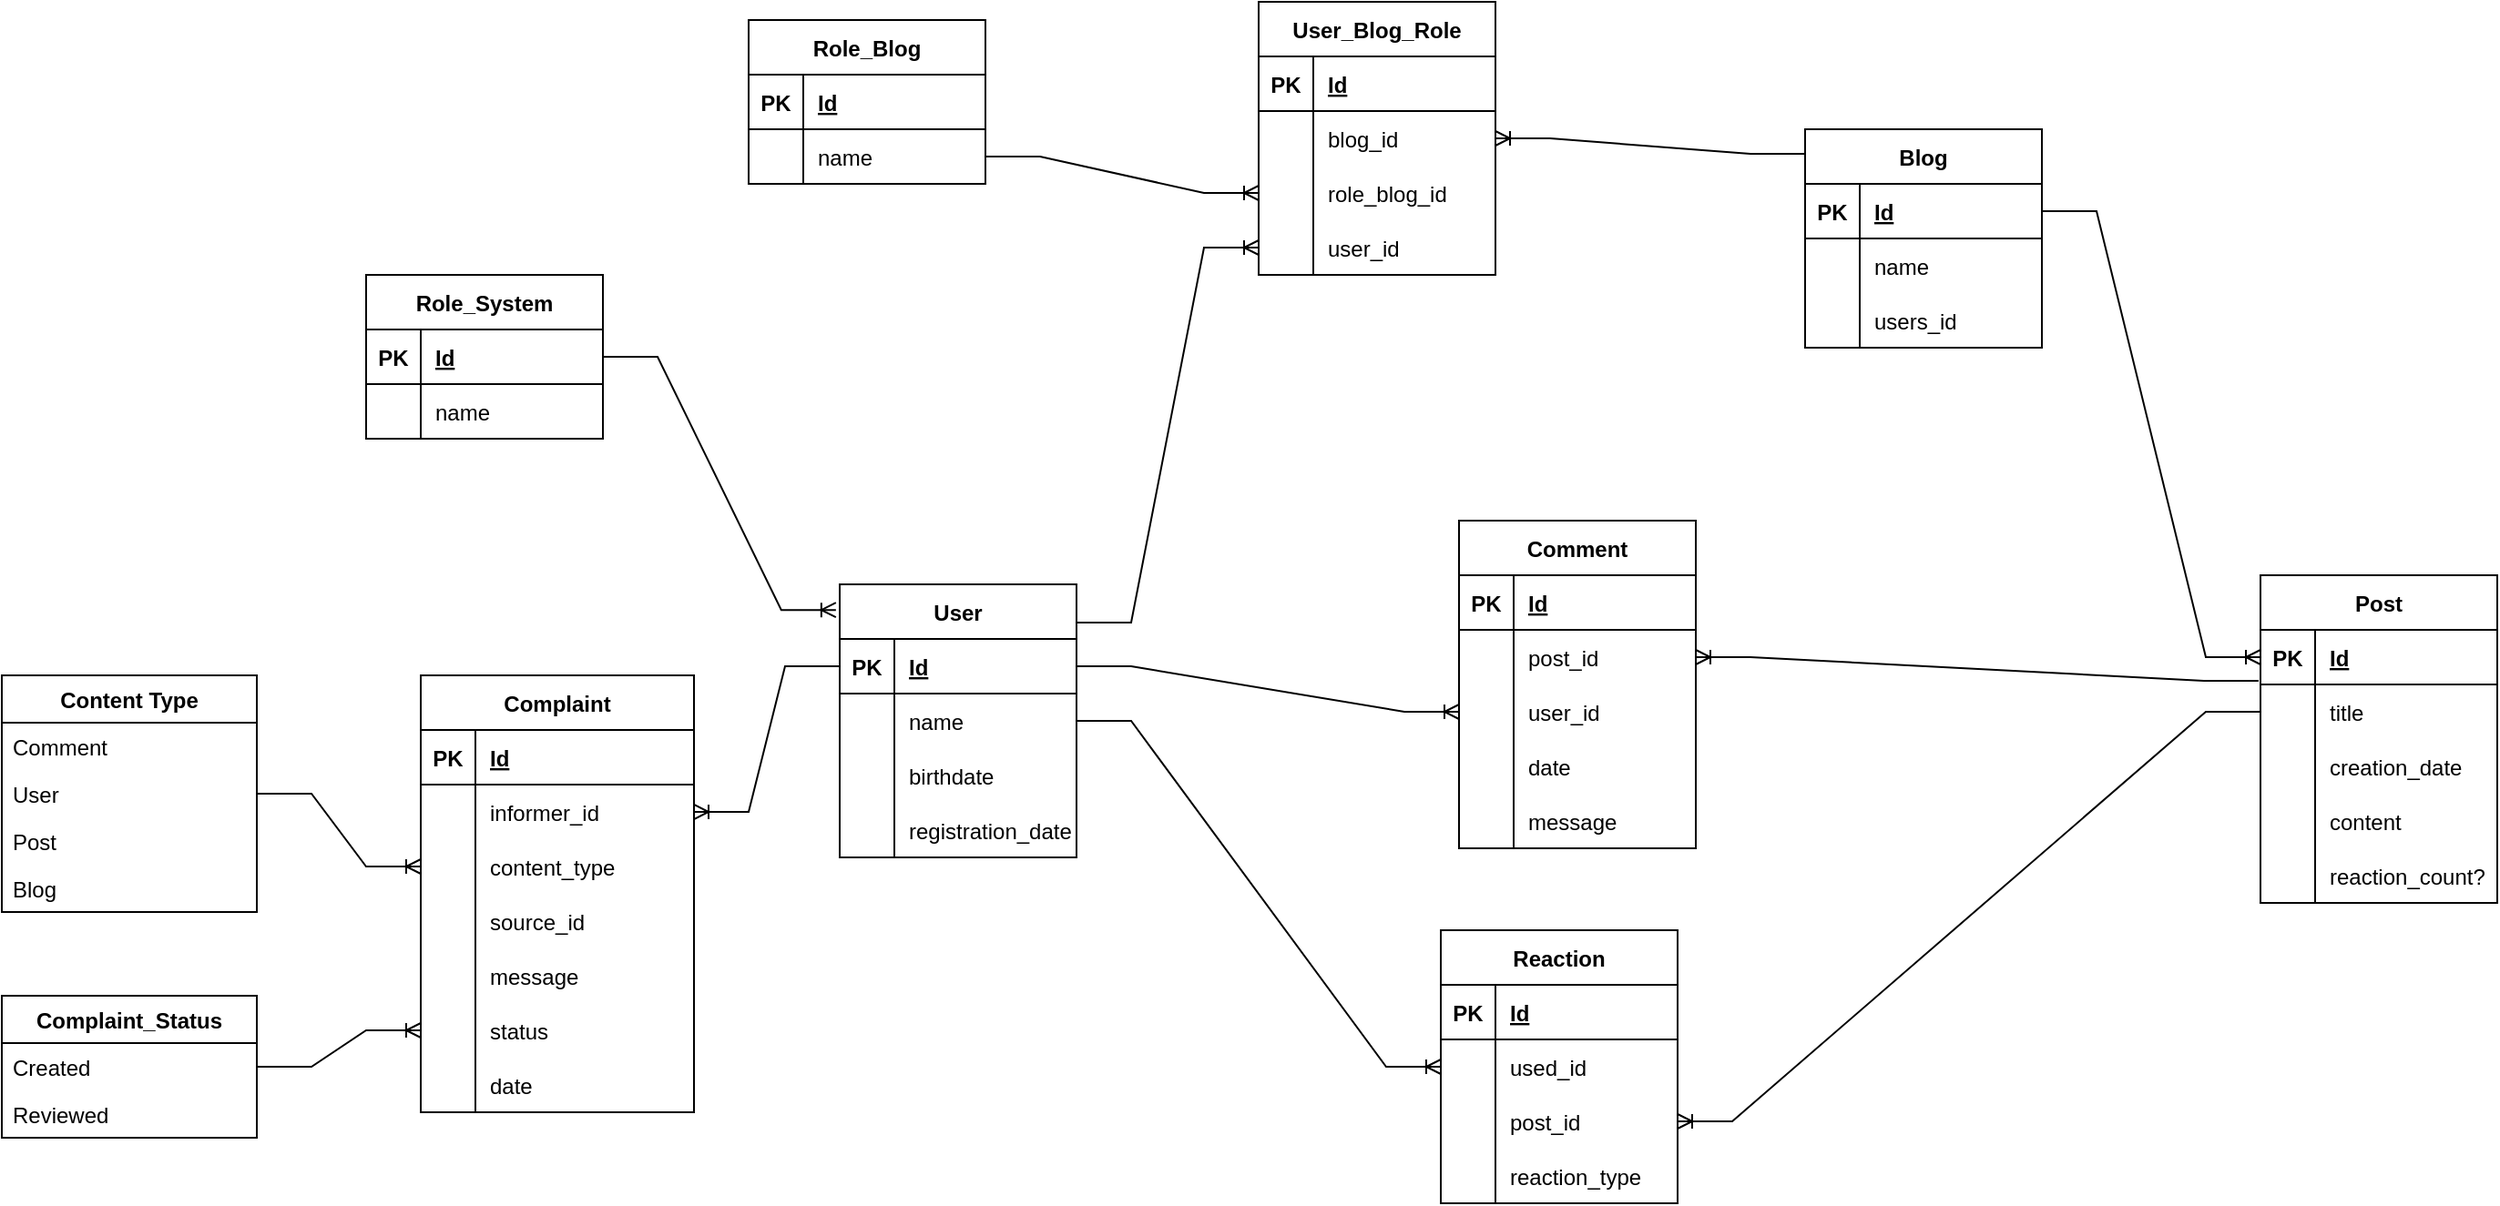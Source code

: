 <mxfile version="20.2.3" type="device"><diagram id="PBSx3bcxq0DeOiHldtA-" name="Страница 1"><mxGraphModel dx="3560" dy="764" grid="1" gridSize="10" guides="1" tooltips="1" connect="1" arrows="1" fold="1" page="1" pageScale="1" pageWidth="2339" pageHeight="3300" math="0" shadow="0"><root><mxCell id="0"/><mxCell id="1" parent="0"/><mxCell id="nn2U3XurJmsr7Hf-Hc3l-1" value="User" style="shape=table;startSize=30;container=1;collapsible=1;childLayout=tableLayout;fixedRows=1;rowLines=0;fontStyle=1;align=center;resizeLast=1;" parent="1" vertex="1"><mxGeometry x="-1800" y="1090" width="130" height="150" as="geometry"/></mxCell><mxCell id="nn2U3XurJmsr7Hf-Hc3l-2" value="" style="shape=tableRow;horizontal=0;startSize=0;swimlaneHead=0;swimlaneBody=0;fillColor=none;collapsible=0;dropTarget=0;points=[[0,0.5],[1,0.5]];portConstraint=eastwest;top=0;left=0;right=0;bottom=1;" parent="nn2U3XurJmsr7Hf-Hc3l-1" vertex="1"><mxGeometry y="30" width="130" height="30" as="geometry"/></mxCell><mxCell id="nn2U3XurJmsr7Hf-Hc3l-3" value="PK" style="shape=partialRectangle;connectable=0;fillColor=none;top=0;left=0;bottom=0;right=0;fontStyle=1;overflow=hidden;" parent="nn2U3XurJmsr7Hf-Hc3l-2" vertex="1"><mxGeometry width="30" height="30" as="geometry"><mxRectangle width="30" height="30" as="alternateBounds"/></mxGeometry></mxCell><mxCell id="nn2U3XurJmsr7Hf-Hc3l-4" value="Id" style="shape=partialRectangle;connectable=0;fillColor=none;top=0;left=0;bottom=0;right=0;align=left;spacingLeft=6;fontStyle=5;overflow=hidden;" parent="nn2U3XurJmsr7Hf-Hc3l-2" vertex="1"><mxGeometry x="30" width="100" height="30" as="geometry"><mxRectangle width="100" height="30" as="alternateBounds"/></mxGeometry></mxCell><mxCell id="nn2U3XurJmsr7Hf-Hc3l-5" value="" style="shape=tableRow;horizontal=0;startSize=0;swimlaneHead=0;swimlaneBody=0;fillColor=none;collapsible=0;dropTarget=0;points=[[0,0.5],[1,0.5]];portConstraint=eastwest;top=0;left=0;right=0;bottom=0;" parent="nn2U3XurJmsr7Hf-Hc3l-1" vertex="1"><mxGeometry y="60" width="130" height="30" as="geometry"/></mxCell><mxCell id="nn2U3XurJmsr7Hf-Hc3l-6" value="" style="shape=partialRectangle;connectable=0;fillColor=none;top=0;left=0;bottom=0;right=0;editable=1;overflow=hidden;" parent="nn2U3XurJmsr7Hf-Hc3l-5" vertex="1"><mxGeometry width="30" height="30" as="geometry"><mxRectangle width="30" height="30" as="alternateBounds"/></mxGeometry></mxCell><mxCell id="nn2U3XurJmsr7Hf-Hc3l-7" value="name" style="shape=partialRectangle;connectable=0;fillColor=none;top=0;left=0;bottom=0;right=0;align=left;spacingLeft=6;overflow=hidden;" parent="nn2U3XurJmsr7Hf-Hc3l-5" vertex="1"><mxGeometry x="30" width="100" height="30" as="geometry"><mxRectangle width="100" height="30" as="alternateBounds"/></mxGeometry></mxCell><mxCell id="nn2U3XurJmsr7Hf-Hc3l-8" value="" style="shape=tableRow;horizontal=0;startSize=0;swimlaneHead=0;swimlaneBody=0;fillColor=none;collapsible=0;dropTarget=0;points=[[0,0.5],[1,0.5]];portConstraint=eastwest;top=0;left=0;right=0;bottom=0;" parent="nn2U3XurJmsr7Hf-Hc3l-1" vertex="1"><mxGeometry y="90" width="130" height="30" as="geometry"/></mxCell><mxCell id="nn2U3XurJmsr7Hf-Hc3l-9" value="" style="shape=partialRectangle;connectable=0;fillColor=none;top=0;left=0;bottom=0;right=0;editable=1;overflow=hidden;" parent="nn2U3XurJmsr7Hf-Hc3l-8" vertex="1"><mxGeometry width="30" height="30" as="geometry"><mxRectangle width="30" height="30" as="alternateBounds"/></mxGeometry></mxCell><mxCell id="nn2U3XurJmsr7Hf-Hc3l-10" value="birthdate" style="shape=partialRectangle;connectable=0;fillColor=none;top=0;left=0;bottom=0;right=0;align=left;spacingLeft=6;overflow=hidden;" parent="nn2U3XurJmsr7Hf-Hc3l-8" vertex="1"><mxGeometry x="30" width="100" height="30" as="geometry"><mxRectangle width="100" height="30" as="alternateBounds"/></mxGeometry></mxCell><mxCell id="nn2U3XurJmsr7Hf-Hc3l-11" value="" style="shape=tableRow;horizontal=0;startSize=0;swimlaneHead=0;swimlaneBody=0;fillColor=none;collapsible=0;dropTarget=0;points=[[0,0.5],[1,0.5]];portConstraint=eastwest;top=0;left=0;right=0;bottom=0;" parent="nn2U3XurJmsr7Hf-Hc3l-1" vertex="1"><mxGeometry y="120" width="130" height="30" as="geometry"/></mxCell><mxCell id="nn2U3XurJmsr7Hf-Hc3l-12" value="" style="shape=partialRectangle;connectable=0;fillColor=none;top=0;left=0;bottom=0;right=0;editable=1;overflow=hidden;" parent="nn2U3XurJmsr7Hf-Hc3l-11" vertex="1"><mxGeometry width="30" height="30" as="geometry"><mxRectangle width="30" height="30" as="alternateBounds"/></mxGeometry></mxCell><mxCell id="nn2U3XurJmsr7Hf-Hc3l-13" value="registration_date" style="shape=partialRectangle;connectable=0;fillColor=none;top=0;left=0;bottom=0;right=0;align=left;spacingLeft=6;overflow=hidden;" parent="nn2U3XurJmsr7Hf-Hc3l-11" vertex="1"><mxGeometry x="30" width="100" height="30" as="geometry"><mxRectangle width="100" height="30" as="alternateBounds"/></mxGeometry></mxCell><mxCell id="nn2U3XurJmsr7Hf-Hc3l-14" value="Blog" style="shape=table;startSize=30;container=1;collapsible=1;childLayout=tableLayout;fixedRows=1;rowLines=0;fontStyle=1;align=center;resizeLast=1;" parent="1" vertex="1"><mxGeometry x="-1270" y="840" width="130" height="120" as="geometry"/></mxCell><mxCell id="nn2U3XurJmsr7Hf-Hc3l-15" value="" style="shape=tableRow;horizontal=0;startSize=0;swimlaneHead=0;swimlaneBody=0;fillColor=none;collapsible=0;dropTarget=0;points=[[0,0.5],[1,0.5]];portConstraint=eastwest;top=0;left=0;right=0;bottom=1;" parent="nn2U3XurJmsr7Hf-Hc3l-14" vertex="1"><mxGeometry y="30" width="130" height="30" as="geometry"/></mxCell><mxCell id="nn2U3XurJmsr7Hf-Hc3l-16" value="PK" style="shape=partialRectangle;connectable=0;fillColor=none;top=0;left=0;bottom=0;right=0;fontStyle=1;overflow=hidden;" parent="nn2U3XurJmsr7Hf-Hc3l-15" vertex="1"><mxGeometry width="30" height="30" as="geometry"><mxRectangle width="30" height="30" as="alternateBounds"/></mxGeometry></mxCell><mxCell id="nn2U3XurJmsr7Hf-Hc3l-17" value="Id" style="shape=partialRectangle;connectable=0;fillColor=none;top=0;left=0;bottom=0;right=0;align=left;spacingLeft=6;fontStyle=5;overflow=hidden;" parent="nn2U3XurJmsr7Hf-Hc3l-15" vertex="1"><mxGeometry x="30" width="100" height="30" as="geometry"><mxRectangle width="100" height="30" as="alternateBounds"/></mxGeometry></mxCell><mxCell id="nn2U3XurJmsr7Hf-Hc3l-18" value="" style="shape=tableRow;horizontal=0;startSize=0;swimlaneHead=0;swimlaneBody=0;fillColor=none;collapsible=0;dropTarget=0;points=[[0,0.5],[1,0.5]];portConstraint=eastwest;top=0;left=0;right=0;bottom=0;" parent="nn2U3XurJmsr7Hf-Hc3l-14" vertex="1"><mxGeometry y="60" width="130" height="30" as="geometry"/></mxCell><mxCell id="nn2U3XurJmsr7Hf-Hc3l-19" value="" style="shape=partialRectangle;connectable=0;fillColor=none;top=0;left=0;bottom=0;right=0;editable=1;overflow=hidden;" parent="nn2U3XurJmsr7Hf-Hc3l-18" vertex="1"><mxGeometry width="30" height="30" as="geometry"><mxRectangle width="30" height="30" as="alternateBounds"/></mxGeometry></mxCell><mxCell id="nn2U3XurJmsr7Hf-Hc3l-20" value="name" style="shape=partialRectangle;connectable=0;fillColor=none;top=0;left=0;bottom=0;right=0;align=left;spacingLeft=6;overflow=hidden;" parent="nn2U3XurJmsr7Hf-Hc3l-18" vertex="1"><mxGeometry x="30" width="100" height="30" as="geometry"><mxRectangle width="100" height="30" as="alternateBounds"/></mxGeometry></mxCell><mxCell id="nn2U3XurJmsr7Hf-Hc3l-21" value="" style="shape=tableRow;horizontal=0;startSize=0;swimlaneHead=0;swimlaneBody=0;fillColor=none;collapsible=0;dropTarget=0;points=[[0,0.5],[1,0.5]];portConstraint=eastwest;top=0;left=0;right=0;bottom=0;" parent="nn2U3XurJmsr7Hf-Hc3l-14" vertex="1"><mxGeometry y="90" width="130" height="30" as="geometry"/></mxCell><mxCell id="nn2U3XurJmsr7Hf-Hc3l-22" value="" style="shape=partialRectangle;connectable=0;fillColor=none;top=0;left=0;bottom=0;right=0;editable=1;overflow=hidden;" parent="nn2U3XurJmsr7Hf-Hc3l-21" vertex="1"><mxGeometry width="30" height="30" as="geometry"><mxRectangle width="30" height="30" as="alternateBounds"/></mxGeometry></mxCell><mxCell id="nn2U3XurJmsr7Hf-Hc3l-23" value="users_id" style="shape=partialRectangle;connectable=0;fillColor=none;top=0;left=0;bottom=0;right=0;align=left;spacingLeft=6;overflow=hidden;" parent="nn2U3XurJmsr7Hf-Hc3l-21" vertex="1"><mxGeometry x="30" width="100" height="30" as="geometry"><mxRectangle width="100" height="30" as="alternateBounds"/></mxGeometry></mxCell><mxCell id="nn2U3XurJmsr7Hf-Hc3l-24" value="Post" style="shape=table;startSize=30;container=1;collapsible=1;childLayout=tableLayout;fixedRows=1;rowLines=0;fontStyle=1;align=center;resizeLast=1;" parent="1" vertex="1"><mxGeometry x="-1020" y="1085" width="130" height="180" as="geometry"/></mxCell><mxCell id="nn2U3XurJmsr7Hf-Hc3l-25" value="" style="shape=tableRow;horizontal=0;startSize=0;swimlaneHead=0;swimlaneBody=0;fillColor=none;collapsible=0;dropTarget=0;points=[[0,0.5],[1,0.5]];portConstraint=eastwest;top=0;left=0;right=0;bottom=1;" parent="nn2U3XurJmsr7Hf-Hc3l-24" vertex="1"><mxGeometry y="30" width="130" height="30" as="geometry"/></mxCell><mxCell id="nn2U3XurJmsr7Hf-Hc3l-26" value="PK" style="shape=partialRectangle;connectable=0;fillColor=none;top=0;left=0;bottom=0;right=0;fontStyle=1;overflow=hidden;" parent="nn2U3XurJmsr7Hf-Hc3l-25" vertex="1"><mxGeometry width="30" height="30" as="geometry"><mxRectangle width="30" height="30" as="alternateBounds"/></mxGeometry></mxCell><mxCell id="nn2U3XurJmsr7Hf-Hc3l-27" value="Id" style="shape=partialRectangle;connectable=0;fillColor=none;top=0;left=0;bottom=0;right=0;align=left;spacingLeft=6;fontStyle=5;overflow=hidden;" parent="nn2U3XurJmsr7Hf-Hc3l-25" vertex="1"><mxGeometry x="30" width="100" height="30" as="geometry"><mxRectangle width="100" height="30" as="alternateBounds"/></mxGeometry></mxCell><mxCell id="nn2U3XurJmsr7Hf-Hc3l-28" value="" style="shape=tableRow;horizontal=0;startSize=0;swimlaneHead=0;swimlaneBody=0;fillColor=none;collapsible=0;dropTarget=0;points=[[0,0.5],[1,0.5]];portConstraint=eastwest;top=0;left=0;right=0;bottom=0;" parent="nn2U3XurJmsr7Hf-Hc3l-24" vertex="1"><mxGeometry y="60" width="130" height="30" as="geometry"/></mxCell><mxCell id="nn2U3XurJmsr7Hf-Hc3l-29" value="" style="shape=partialRectangle;connectable=0;fillColor=none;top=0;left=0;bottom=0;right=0;editable=1;overflow=hidden;" parent="nn2U3XurJmsr7Hf-Hc3l-28" vertex="1"><mxGeometry width="30" height="30" as="geometry"><mxRectangle width="30" height="30" as="alternateBounds"/></mxGeometry></mxCell><mxCell id="nn2U3XurJmsr7Hf-Hc3l-30" value="title" style="shape=partialRectangle;connectable=0;fillColor=none;top=0;left=0;bottom=0;right=0;align=left;spacingLeft=6;overflow=hidden;" parent="nn2U3XurJmsr7Hf-Hc3l-28" vertex="1"><mxGeometry x="30" width="100" height="30" as="geometry"><mxRectangle width="100" height="30" as="alternateBounds"/></mxGeometry></mxCell><mxCell id="nn2U3XurJmsr7Hf-Hc3l-31" value="" style="shape=tableRow;horizontal=0;startSize=0;swimlaneHead=0;swimlaneBody=0;fillColor=none;collapsible=0;dropTarget=0;points=[[0,0.5],[1,0.5]];portConstraint=eastwest;top=0;left=0;right=0;bottom=0;" parent="nn2U3XurJmsr7Hf-Hc3l-24" vertex="1"><mxGeometry y="90" width="130" height="30" as="geometry"/></mxCell><mxCell id="nn2U3XurJmsr7Hf-Hc3l-32" value="" style="shape=partialRectangle;connectable=0;fillColor=none;top=0;left=0;bottom=0;right=0;editable=1;overflow=hidden;" parent="nn2U3XurJmsr7Hf-Hc3l-31" vertex="1"><mxGeometry width="30" height="30" as="geometry"><mxRectangle width="30" height="30" as="alternateBounds"/></mxGeometry></mxCell><mxCell id="nn2U3XurJmsr7Hf-Hc3l-33" value="creation_date" style="shape=partialRectangle;connectable=0;fillColor=none;top=0;left=0;bottom=0;right=0;align=left;spacingLeft=6;overflow=hidden;" parent="nn2U3XurJmsr7Hf-Hc3l-31" vertex="1"><mxGeometry x="30" width="100" height="30" as="geometry"><mxRectangle width="100" height="30" as="alternateBounds"/></mxGeometry></mxCell><mxCell id="PLRghKu66BbH6X1O81k9-54" value="" style="shape=tableRow;horizontal=0;startSize=0;swimlaneHead=0;swimlaneBody=0;fillColor=none;collapsible=0;dropTarget=0;points=[[0,0.5],[1,0.5]];portConstraint=eastwest;top=0;left=0;right=0;bottom=0;" vertex="1" parent="nn2U3XurJmsr7Hf-Hc3l-24"><mxGeometry y="120" width="130" height="30" as="geometry"/></mxCell><mxCell id="PLRghKu66BbH6X1O81k9-55" value="" style="shape=partialRectangle;connectable=0;fillColor=none;top=0;left=0;bottom=0;right=0;editable=1;overflow=hidden;" vertex="1" parent="PLRghKu66BbH6X1O81k9-54"><mxGeometry width="30" height="30" as="geometry"><mxRectangle width="30" height="30" as="alternateBounds"/></mxGeometry></mxCell><mxCell id="PLRghKu66BbH6X1O81k9-56" value="content" style="shape=partialRectangle;connectable=0;fillColor=none;top=0;left=0;bottom=0;right=0;align=left;spacingLeft=6;overflow=hidden;" vertex="1" parent="PLRghKu66BbH6X1O81k9-54"><mxGeometry x="30" width="100" height="30" as="geometry"><mxRectangle width="100" height="30" as="alternateBounds"/></mxGeometry></mxCell><mxCell id="nn2U3XurJmsr7Hf-Hc3l-34" value="" style="shape=tableRow;horizontal=0;startSize=0;swimlaneHead=0;swimlaneBody=0;fillColor=none;collapsible=0;dropTarget=0;points=[[0,0.5],[1,0.5]];portConstraint=eastwest;top=0;left=0;right=0;bottom=0;" parent="nn2U3XurJmsr7Hf-Hc3l-24" vertex="1"><mxGeometry y="150" width="130" height="30" as="geometry"/></mxCell><mxCell id="nn2U3XurJmsr7Hf-Hc3l-35" value="" style="shape=partialRectangle;connectable=0;fillColor=none;top=0;left=0;bottom=0;right=0;editable=1;overflow=hidden;" parent="nn2U3XurJmsr7Hf-Hc3l-34" vertex="1"><mxGeometry width="30" height="30" as="geometry"><mxRectangle width="30" height="30" as="alternateBounds"/></mxGeometry></mxCell><mxCell id="nn2U3XurJmsr7Hf-Hc3l-36" value="reaction_count?" style="shape=partialRectangle;connectable=0;fillColor=none;top=0;left=0;bottom=0;right=0;align=left;spacingLeft=6;overflow=hidden;" parent="nn2U3XurJmsr7Hf-Hc3l-34" vertex="1"><mxGeometry x="30" width="100" height="30" as="geometry"><mxRectangle width="100" height="30" as="alternateBounds"/></mxGeometry></mxCell><mxCell id="nn2U3XurJmsr7Hf-Hc3l-38" value="" style="edgeStyle=entityRelationEdgeStyle;fontSize=12;html=1;endArrow=ERoneToMany;rounded=0;exitX=1;exitY=0.5;exitDx=0;exitDy=0;entryX=0;entryY=0.5;entryDx=0;entryDy=0;" parent="1" source="nn2U3XurJmsr7Hf-Hc3l-15" target="nn2U3XurJmsr7Hf-Hc3l-25" edge="1"><mxGeometry width="100" height="100" relative="1" as="geometry"><mxPoint x="-1510" y="1400" as="sourcePoint"/><mxPoint x="-1410" y="1300" as="targetPoint"/></mxGeometry></mxCell><mxCell id="nn2U3XurJmsr7Hf-Hc3l-39" value="Role_System" style="shape=table;startSize=30;container=1;collapsible=1;childLayout=tableLayout;fixedRows=1;rowLines=0;fontStyle=1;align=center;resizeLast=1;" parent="1" vertex="1"><mxGeometry x="-2060" y="920" width="130" height="90" as="geometry"/></mxCell><mxCell id="nn2U3XurJmsr7Hf-Hc3l-40" value="" style="shape=tableRow;horizontal=0;startSize=0;swimlaneHead=0;swimlaneBody=0;fillColor=none;collapsible=0;dropTarget=0;points=[[0,0.5],[1,0.5]];portConstraint=eastwest;top=0;left=0;right=0;bottom=1;" parent="nn2U3XurJmsr7Hf-Hc3l-39" vertex="1"><mxGeometry y="30" width="130" height="30" as="geometry"/></mxCell><mxCell id="nn2U3XurJmsr7Hf-Hc3l-41" value="PK" style="shape=partialRectangle;connectable=0;fillColor=none;top=0;left=0;bottom=0;right=0;fontStyle=1;overflow=hidden;" parent="nn2U3XurJmsr7Hf-Hc3l-40" vertex="1"><mxGeometry width="30" height="30" as="geometry"><mxRectangle width="30" height="30" as="alternateBounds"/></mxGeometry></mxCell><mxCell id="nn2U3XurJmsr7Hf-Hc3l-42" value="Id" style="shape=partialRectangle;connectable=0;fillColor=none;top=0;left=0;bottom=0;right=0;align=left;spacingLeft=6;fontStyle=5;overflow=hidden;" parent="nn2U3XurJmsr7Hf-Hc3l-40" vertex="1"><mxGeometry x="30" width="100" height="30" as="geometry"><mxRectangle width="100" height="30" as="alternateBounds"/></mxGeometry></mxCell><mxCell id="nn2U3XurJmsr7Hf-Hc3l-43" value="" style="shape=tableRow;horizontal=0;startSize=0;swimlaneHead=0;swimlaneBody=0;fillColor=none;collapsible=0;dropTarget=0;points=[[0,0.5],[1,0.5]];portConstraint=eastwest;top=0;left=0;right=0;bottom=0;" parent="nn2U3XurJmsr7Hf-Hc3l-39" vertex="1"><mxGeometry y="60" width="130" height="30" as="geometry"/></mxCell><mxCell id="nn2U3XurJmsr7Hf-Hc3l-44" value="" style="shape=partialRectangle;connectable=0;fillColor=none;top=0;left=0;bottom=0;right=0;editable=1;overflow=hidden;" parent="nn2U3XurJmsr7Hf-Hc3l-43" vertex="1"><mxGeometry width="30" height="30" as="geometry"><mxRectangle width="30" height="30" as="alternateBounds"/></mxGeometry></mxCell><mxCell id="nn2U3XurJmsr7Hf-Hc3l-45" value="name" style="shape=partialRectangle;connectable=0;fillColor=none;top=0;left=0;bottom=0;right=0;align=left;spacingLeft=6;overflow=hidden;" parent="nn2U3XurJmsr7Hf-Hc3l-43" vertex="1"><mxGeometry x="30" width="100" height="30" as="geometry"><mxRectangle width="100" height="30" as="alternateBounds"/></mxGeometry></mxCell><mxCell id="nn2U3XurJmsr7Hf-Hc3l-46" value="Role_Blog" style="shape=table;startSize=30;container=1;collapsible=1;childLayout=tableLayout;fixedRows=1;rowLines=0;fontStyle=1;align=center;resizeLast=1;" parent="1" vertex="1"><mxGeometry x="-1850" y="780" width="130" height="90" as="geometry"/></mxCell><mxCell id="nn2U3XurJmsr7Hf-Hc3l-47" value="" style="shape=tableRow;horizontal=0;startSize=0;swimlaneHead=0;swimlaneBody=0;fillColor=none;collapsible=0;dropTarget=0;points=[[0,0.5],[1,0.5]];portConstraint=eastwest;top=0;left=0;right=0;bottom=1;" parent="nn2U3XurJmsr7Hf-Hc3l-46" vertex="1"><mxGeometry y="30" width="130" height="30" as="geometry"/></mxCell><mxCell id="nn2U3XurJmsr7Hf-Hc3l-48" value="PK" style="shape=partialRectangle;connectable=0;fillColor=none;top=0;left=0;bottom=0;right=0;fontStyle=1;overflow=hidden;" parent="nn2U3XurJmsr7Hf-Hc3l-47" vertex="1"><mxGeometry width="30" height="30" as="geometry"><mxRectangle width="30" height="30" as="alternateBounds"/></mxGeometry></mxCell><mxCell id="nn2U3XurJmsr7Hf-Hc3l-49" value="Id" style="shape=partialRectangle;connectable=0;fillColor=none;top=0;left=0;bottom=0;right=0;align=left;spacingLeft=6;fontStyle=5;overflow=hidden;" parent="nn2U3XurJmsr7Hf-Hc3l-47" vertex="1"><mxGeometry x="30" width="100" height="30" as="geometry"><mxRectangle width="100" height="30" as="alternateBounds"/></mxGeometry></mxCell><mxCell id="nn2U3XurJmsr7Hf-Hc3l-50" value="" style="shape=tableRow;horizontal=0;startSize=0;swimlaneHead=0;swimlaneBody=0;fillColor=none;collapsible=0;dropTarget=0;points=[[0,0.5],[1,0.5]];portConstraint=eastwest;top=0;left=0;right=0;bottom=0;" parent="nn2U3XurJmsr7Hf-Hc3l-46" vertex="1"><mxGeometry y="60" width="130" height="30" as="geometry"/></mxCell><mxCell id="nn2U3XurJmsr7Hf-Hc3l-51" value="" style="shape=partialRectangle;connectable=0;fillColor=none;top=0;left=0;bottom=0;right=0;editable=1;overflow=hidden;" parent="nn2U3XurJmsr7Hf-Hc3l-50" vertex="1"><mxGeometry width="30" height="30" as="geometry"><mxRectangle width="30" height="30" as="alternateBounds"/></mxGeometry></mxCell><mxCell id="nn2U3XurJmsr7Hf-Hc3l-52" value="name" style="shape=partialRectangle;connectable=0;fillColor=none;top=0;left=0;bottom=0;right=0;align=left;spacingLeft=6;overflow=hidden;" parent="nn2U3XurJmsr7Hf-Hc3l-50" vertex="1"><mxGeometry x="30" width="100" height="30" as="geometry"><mxRectangle width="100" height="30" as="alternateBounds"/></mxGeometry></mxCell><mxCell id="nn2U3XurJmsr7Hf-Hc3l-53" value="" style="edgeStyle=entityRelationEdgeStyle;fontSize=12;html=1;endArrow=ERoneToMany;rounded=0;exitX=1;exitY=0.5;exitDx=0;exitDy=0;entryX=-0.016;entryY=0.094;entryDx=0;entryDy=0;entryPerimeter=0;" parent="1" source="nn2U3XurJmsr7Hf-Hc3l-40" target="nn2U3XurJmsr7Hf-Hc3l-1" edge="1"><mxGeometry width="100" height="100" relative="1" as="geometry"><mxPoint x="-1970" y="1263.5" as="sourcePoint"/><mxPoint x="-1890" y="1392.5" as="targetPoint"/></mxGeometry></mxCell><mxCell id="nn2U3XurJmsr7Hf-Hc3l-54" value="User_Blog_Role" style="shape=table;startSize=30;container=1;collapsible=1;childLayout=tableLayout;fixedRows=1;rowLines=0;fontStyle=1;align=center;resizeLast=1;" parent="1" vertex="1"><mxGeometry x="-1570" y="770" width="130" height="150" as="geometry"/></mxCell><mxCell id="nn2U3XurJmsr7Hf-Hc3l-55" value="" style="shape=tableRow;horizontal=0;startSize=0;swimlaneHead=0;swimlaneBody=0;fillColor=none;collapsible=0;dropTarget=0;points=[[0,0.5],[1,0.5]];portConstraint=eastwest;top=0;left=0;right=0;bottom=1;" parent="nn2U3XurJmsr7Hf-Hc3l-54" vertex="1"><mxGeometry y="30" width="130" height="30" as="geometry"/></mxCell><mxCell id="nn2U3XurJmsr7Hf-Hc3l-56" value="PK" style="shape=partialRectangle;connectable=0;fillColor=none;top=0;left=0;bottom=0;right=0;fontStyle=1;overflow=hidden;" parent="nn2U3XurJmsr7Hf-Hc3l-55" vertex="1"><mxGeometry width="30" height="30" as="geometry"><mxRectangle width="30" height="30" as="alternateBounds"/></mxGeometry></mxCell><mxCell id="nn2U3XurJmsr7Hf-Hc3l-57" value="Id" style="shape=partialRectangle;connectable=0;fillColor=none;top=0;left=0;bottom=0;right=0;align=left;spacingLeft=6;fontStyle=5;overflow=hidden;" parent="nn2U3XurJmsr7Hf-Hc3l-55" vertex="1"><mxGeometry x="30" width="100" height="30" as="geometry"><mxRectangle width="100" height="30" as="alternateBounds"/></mxGeometry></mxCell><mxCell id="nn2U3XurJmsr7Hf-Hc3l-58" value="" style="shape=tableRow;horizontal=0;startSize=0;swimlaneHead=0;swimlaneBody=0;fillColor=none;collapsible=0;dropTarget=0;points=[[0,0.5],[1,0.5]];portConstraint=eastwest;top=0;left=0;right=0;bottom=0;" parent="nn2U3XurJmsr7Hf-Hc3l-54" vertex="1"><mxGeometry y="60" width="130" height="30" as="geometry"/></mxCell><mxCell id="nn2U3XurJmsr7Hf-Hc3l-59" value="" style="shape=partialRectangle;connectable=0;fillColor=none;top=0;left=0;bottom=0;right=0;editable=1;overflow=hidden;" parent="nn2U3XurJmsr7Hf-Hc3l-58" vertex="1"><mxGeometry width="30" height="30" as="geometry"><mxRectangle width="30" height="30" as="alternateBounds"/></mxGeometry></mxCell><mxCell id="nn2U3XurJmsr7Hf-Hc3l-60" value="blog_id" style="shape=partialRectangle;connectable=0;fillColor=none;top=0;left=0;bottom=0;right=0;align=left;spacingLeft=6;overflow=hidden;" parent="nn2U3XurJmsr7Hf-Hc3l-58" vertex="1"><mxGeometry x="30" width="100" height="30" as="geometry"><mxRectangle width="100" height="30" as="alternateBounds"/></mxGeometry></mxCell><mxCell id="nn2U3XurJmsr7Hf-Hc3l-61" value="" style="shape=tableRow;horizontal=0;startSize=0;swimlaneHead=0;swimlaneBody=0;fillColor=none;collapsible=0;dropTarget=0;points=[[0,0.5],[1,0.5]];portConstraint=eastwest;top=0;left=0;right=0;bottom=0;" parent="nn2U3XurJmsr7Hf-Hc3l-54" vertex="1"><mxGeometry y="90" width="130" height="30" as="geometry"/></mxCell><mxCell id="nn2U3XurJmsr7Hf-Hc3l-62" value="" style="shape=partialRectangle;connectable=0;fillColor=none;top=0;left=0;bottom=0;right=0;editable=1;overflow=hidden;" parent="nn2U3XurJmsr7Hf-Hc3l-61" vertex="1"><mxGeometry width="30" height="30" as="geometry"><mxRectangle width="30" height="30" as="alternateBounds"/></mxGeometry></mxCell><mxCell id="nn2U3XurJmsr7Hf-Hc3l-63" value="role_blog_id" style="shape=partialRectangle;connectable=0;fillColor=none;top=0;left=0;bottom=0;right=0;align=left;spacingLeft=6;overflow=hidden;" parent="nn2U3XurJmsr7Hf-Hc3l-61" vertex="1"><mxGeometry x="30" width="100" height="30" as="geometry"><mxRectangle width="100" height="30" as="alternateBounds"/></mxGeometry></mxCell><mxCell id="nn2U3XurJmsr7Hf-Hc3l-64" value="" style="shape=tableRow;horizontal=0;startSize=0;swimlaneHead=0;swimlaneBody=0;fillColor=none;collapsible=0;dropTarget=0;points=[[0,0.5],[1,0.5]];portConstraint=eastwest;top=0;left=0;right=0;bottom=0;" parent="nn2U3XurJmsr7Hf-Hc3l-54" vertex="1"><mxGeometry y="120" width="130" height="30" as="geometry"/></mxCell><mxCell id="nn2U3XurJmsr7Hf-Hc3l-65" value="" style="shape=partialRectangle;connectable=0;fillColor=none;top=0;left=0;bottom=0;right=0;editable=1;overflow=hidden;" parent="nn2U3XurJmsr7Hf-Hc3l-64" vertex="1"><mxGeometry width="30" height="30" as="geometry"><mxRectangle width="30" height="30" as="alternateBounds"/></mxGeometry></mxCell><mxCell id="nn2U3XurJmsr7Hf-Hc3l-66" value="user_id" style="shape=partialRectangle;connectable=0;fillColor=none;top=0;left=0;bottom=0;right=0;align=left;spacingLeft=6;overflow=hidden;" parent="nn2U3XurJmsr7Hf-Hc3l-64" vertex="1"><mxGeometry x="30" width="100" height="30" as="geometry"><mxRectangle width="100" height="30" as="alternateBounds"/></mxGeometry></mxCell><mxCell id="nn2U3XurJmsr7Hf-Hc3l-67" value="" style="edgeStyle=entityRelationEdgeStyle;fontSize=12;html=1;endArrow=ERoneToMany;startArrow=none;rounded=0;entryX=0;entryY=0.5;entryDx=0;entryDy=0;exitX=1;exitY=0.14;exitDx=0;exitDy=0;exitPerimeter=0;startFill=0;" parent="1" source="nn2U3XurJmsr7Hf-Hc3l-1" target="nn2U3XurJmsr7Hf-Hc3l-64" edge="1"><mxGeometry width="100" height="100" relative="1" as="geometry"><mxPoint x="-1570" y="1260" as="sourcePoint"/><mxPoint x="-1150" y="1263" as="targetPoint"/></mxGeometry></mxCell><mxCell id="nn2U3XurJmsr7Hf-Hc3l-68" value="" style="edgeStyle=entityRelationEdgeStyle;fontSize=12;html=1;endArrow=none;startArrow=ERoneToMany;rounded=0;exitX=1;exitY=0.5;exitDx=0;exitDy=0;endFill=0;entryX=0;entryY=0.113;entryDx=0;entryDy=0;entryPerimeter=0;" parent="1" source="nn2U3XurJmsr7Hf-Hc3l-58" target="nn2U3XurJmsr7Hf-Hc3l-14" edge="1"><mxGeometry width="100" height="100" relative="1" as="geometry"><mxPoint x="-1570" y="1236" as="sourcePoint"/><mxPoint x="-1160" y="1223" as="targetPoint"/></mxGeometry></mxCell><mxCell id="nn2U3XurJmsr7Hf-Hc3l-69" value="" style="edgeStyle=entityRelationEdgeStyle;fontSize=12;html=1;endArrow=ERoneToMany;rounded=0;exitX=1;exitY=0.5;exitDx=0;exitDy=0;entryX=0;entryY=0.5;entryDx=0;entryDy=0;" parent="1" source="nn2U3XurJmsr7Hf-Hc3l-50" target="nn2U3XurJmsr7Hf-Hc3l-61" edge="1"><mxGeometry width="100" height="100" relative="1" as="geometry"><mxPoint x="-1040" y="1021" as="sourcePoint"/><mxPoint x="-960" y="1150.0" as="targetPoint"/></mxGeometry></mxCell><mxCell id="nn2U3XurJmsr7Hf-Hc3l-70" value="Reaction" style="shape=table;startSize=30;container=1;collapsible=1;childLayout=tableLayout;fixedRows=1;rowLines=0;fontStyle=1;align=center;resizeLast=1;" parent="1" vertex="1"><mxGeometry x="-1470" y="1280" width="130" height="150" as="geometry"/></mxCell><mxCell id="nn2U3XurJmsr7Hf-Hc3l-71" value="" style="shape=tableRow;horizontal=0;startSize=0;swimlaneHead=0;swimlaneBody=0;fillColor=none;collapsible=0;dropTarget=0;points=[[0,0.5],[1,0.5]];portConstraint=eastwest;top=0;left=0;right=0;bottom=1;" parent="nn2U3XurJmsr7Hf-Hc3l-70" vertex="1"><mxGeometry y="30" width="130" height="30" as="geometry"/></mxCell><mxCell id="nn2U3XurJmsr7Hf-Hc3l-72" value="PK" style="shape=partialRectangle;connectable=0;fillColor=none;top=0;left=0;bottom=0;right=0;fontStyle=1;overflow=hidden;" parent="nn2U3XurJmsr7Hf-Hc3l-71" vertex="1"><mxGeometry width="30" height="30" as="geometry"><mxRectangle width="30" height="30" as="alternateBounds"/></mxGeometry></mxCell><mxCell id="nn2U3XurJmsr7Hf-Hc3l-73" value="Id" style="shape=partialRectangle;connectable=0;fillColor=none;top=0;left=0;bottom=0;right=0;align=left;spacingLeft=6;fontStyle=5;overflow=hidden;" parent="nn2U3XurJmsr7Hf-Hc3l-71" vertex="1"><mxGeometry x="30" width="100" height="30" as="geometry"><mxRectangle width="100" height="30" as="alternateBounds"/></mxGeometry></mxCell><mxCell id="nn2U3XurJmsr7Hf-Hc3l-74" value="" style="shape=tableRow;horizontal=0;startSize=0;swimlaneHead=0;swimlaneBody=0;fillColor=none;collapsible=0;dropTarget=0;points=[[0,0.5],[1,0.5]];portConstraint=eastwest;top=0;left=0;right=0;bottom=0;" parent="nn2U3XurJmsr7Hf-Hc3l-70" vertex="1"><mxGeometry y="60" width="130" height="30" as="geometry"/></mxCell><mxCell id="nn2U3XurJmsr7Hf-Hc3l-75" value="" style="shape=partialRectangle;connectable=0;fillColor=none;top=0;left=0;bottom=0;right=0;editable=1;overflow=hidden;" parent="nn2U3XurJmsr7Hf-Hc3l-74" vertex="1"><mxGeometry width="30" height="30" as="geometry"><mxRectangle width="30" height="30" as="alternateBounds"/></mxGeometry></mxCell><mxCell id="nn2U3XurJmsr7Hf-Hc3l-76" value="used_id" style="shape=partialRectangle;connectable=0;fillColor=none;top=0;left=0;bottom=0;right=0;align=left;spacingLeft=6;overflow=hidden;" parent="nn2U3XurJmsr7Hf-Hc3l-74" vertex="1"><mxGeometry x="30" width="100" height="30" as="geometry"><mxRectangle width="100" height="30" as="alternateBounds"/></mxGeometry></mxCell><mxCell id="nn2U3XurJmsr7Hf-Hc3l-77" value="" style="shape=tableRow;horizontal=0;startSize=0;swimlaneHead=0;swimlaneBody=0;fillColor=none;collapsible=0;dropTarget=0;points=[[0,0.5],[1,0.5]];portConstraint=eastwest;top=0;left=0;right=0;bottom=0;" parent="nn2U3XurJmsr7Hf-Hc3l-70" vertex="1"><mxGeometry y="90" width="130" height="30" as="geometry"/></mxCell><mxCell id="nn2U3XurJmsr7Hf-Hc3l-78" value="" style="shape=partialRectangle;connectable=0;fillColor=none;top=0;left=0;bottom=0;right=0;editable=1;overflow=hidden;" parent="nn2U3XurJmsr7Hf-Hc3l-77" vertex="1"><mxGeometry width="30" height="30" as="geometry"><mxRectangle width="30" height="30" as="alternateBounds"/></mxGeometry></mxCell><mxCell id="nn2U3XurJmsr7Hf-Hc3l-79" value="post_id" style="shape=partialRectangle;connectable=0;fillColor=none;top=0;left=0;bottom=0;right=0;align=left;spacingLeft=6;overflow=hidden;" parent="nn2U3XurJmsr7Hf-Hc3l-77" vertex="1"><mxGeometry x="30" width="100" height="30" as="geometry"><mxRectangle width="100" height="30" as="alternateBounds"/></mxGeometry></mxCell><mxCell id="nn2U3XurJmsr7Hf-Hc3l-80" value="" style="shape=tableRow;horizontal=0;startSize=0;swimlaneHead=0;swimlaneBody=0;fillColor=none;collapsible=0;dropTarget=0;points=[[0,0.5],[1,0.5]];portConstraint=eastwest;top=0;left=0;right=0;bottom=0;" parent="nn2U3XurJmsr7Hf-Hc3l-70" vertex="1"><mxGeometry y="120" width="130" height="30" as="geometry"/></mxCell><mxCell id="nn2U3XurJmsr7Hf-Hc3l-81" value="" style="shape=partialRectangle;connectable=0;fillColor=none;top=0;left=0;bottom=0;right=0;editable=1;overflow=hidden;" parent="nn2U3XurJmsr7Hf-Hc3l-80" vertex="1"><mxGeometry width="30" height="30" as="geometry"><mxRectangle width="30" height="30" as="alternateBounds"/></mxGeometry></mxCell><mxCell id="nn2U3XurJmsr7Hf-Hc3l-82" value="reaction_type" style="shape=partialRectangle;connectable=0;fillColor=none;top=0;left=0;bottom=0;right=0;align=left;spacingLeft=6;overflow=hidden;" parent="nn2U3XurJmsr7Hf-Hc3l-80" vertex="1"><mxGeometry x="30" width="100" height="30" as="geometry"><mxRectangle width="100" height="30" as="alternateBounds"/></mxGeometry></mxCell><mxCell id="nn2U3XurJmsr7Hf-Hc3l-83" value="" style="edgeStyle=entityRelationEdgeStyle;fontSize=12;html=1;endArrow=ERoneToMany;exitX=1;exitY=0.5;exitDx=0;exitDy=0;entryX=0;entryY=0.5;entryDx=0;entryDy=0;rounded=0;" parent="1" source="nn2U3XurJmsr7Hf-Hc3l-5" target="nn2U3XurJmsr7Hf-Hc3l-74" edge="1"><mxGeometry width="100" height="100" relative="1" as="geometry"><mxPoint x="-1570.0" y="1331.5" as="sourcePoint"/><mxPoint x="-1490.0" y="1460.5" as="targetPoint"/></mxGeometry></mxCell><mxCell id="nn2U3XurJmsr7Hf-Hc3l-84" value="" style="edgeStyle=entityRelationEdgeStyle;fontSize=12;html=1;endArrow=ERoneToMany;rounded=0;exitX=0;exitY=0.5;exitDx=0;exitDy=0;entryX=1;entryY=0.5;entryDx=0;entryDy=0;" parent="1" source="nn2U3XurJmsr7Hf-Hc3l-28" target="nn2U3XurJmsr7Hf-Hc3l-77" edge="1"><mxGeometry width="100" height="100" relative="1" as="geometry"><mxPoint x="-1480" y="1300" as="sourcePoint"/><mxPoint x="-1230" y="1510" as="targetPoint"/></mxGeometry></mxCell><mxCell id="nn2U3XurJmsr7Hf-Hc3l-98" value="Comment" style="shape=table;startSize=30;container=1;collapsible=1;childLayout=tableLayout;fixedRows=1;rowLines=0;fontStyle=1;align=center;resizeLast=1;" parent="1" vertex="1"><mxGeometry x="-1460" y="1055" width="130" height="180" as="geometry"/></mxCell><mxCell id="nn2U3XurJmsr7Hf-Hc3l-99" value="" style="shape=tableRow;horizontal=0;startSize=0;swimlaneHead=0;swimlaneBody=0;fillColor=none;collapsible=0;dropTarget=0;points=[[0,0.5],[1,0.5]];portConstraint=eastwest;top=0;left=0;right=0;bottom=1;" parent="nn2U3XurJmsr7Hf-Hc3l-98" vertex="1"><mxGeometry y="30" width="130" height="30" as="geometry"/></mxCell><mxCell id="nn2U3XurJmsr7Hf-Hc3l-100" value="PK" style="shape=partialRectangle;connectable=0;fillColor=none;top=0;left=0;bottom=0;right=0;fontStyle=1;overflow=hidden;" parent="nn2U3XurJmsr7Hf-Hc3l-99" vertex="1"><mxGeometry width="30" height="30" as="geometry"><mxRectangle width="30" height="30" as="alternateBounds"/></mxGeometry></mxCell><mxCell id="nn2U3XurJmsr7Hf-Hc3l-101" value="Id" style="shape=partialRectangle;connectable=0;fillColor=none;top=0;left=0;bottom=0;right=0;align=left;spacingLeft=6;fontStyle=5;overflow=hidden;" parent="nn2U3XurJmsr7Hf-Hc3l-99" vertex="1"><mxGeometry x="30" width="100" height="30" as="geometry"><mxRectangle width="100" height="30" as="alternateBounds"/></mxGeometry></mxCell><mxCell id="PLRghKu66BbH6X1O81k9-41" value="" style="shape=tableRow;horizontal=0;startSize=0;swimlaneHead=0;swimlaneBody=0;fillColor=none;collapsible=0;dropTarget=0;points=[[0,0.5],[1,0.5]];portConstraint=eastwest;top=0;left=0;right=0;bottom=0;" vertex="1" parent="nn2U3XurJmsr7Hf-Hc3l-98"><mxGeometry y="60" width="130" height="30" as="geometry"/></mxCell><mxCell id="PLRghKu66BbH6X1O81k9-42" value="" style="shape=partialRectangle;connectable=0;fillColor=none;top=0;left=0;bottom=0;right=0;editable=1;overflow=hidden;" vertex="1" parent="PLRghKu66BbH6X1O81k9-41"><mxGeometry width="30" height="30" as="geometry"><mxRectangle width="30" height="30" as="alternateBounds"/></mxGeometry></mxCell><mxCell id="PLRghKu66BbH6X1O81k9-43" value="post_id" style="shape=partialRectangle;connectable=0;fillColor=none;top=0;left=0;bottom=0;right=0;align=left;spacingLeft=6;overflow=hidden;" vertex="1" parent="PLRghKu66BbH6X1O81k9-41"><mxGeometry x="30" width="100" height="30" as="geometry"><mxRectangle width="100" height="30" as="alternateBounds"/></mxGeometry></mxCell><mxCell id="nn2U3XurJmsr7Hf-Hc3l-102" value="" style="shape=tableRow;horizontal=0;startSize=0;swimlaneHead=0;swimlaneBody=0;fillColor=none;collapsible=0;dropTarget=0;points=[[0,0.5],[1,0.5]];portConstraint=eastwest;top=0;left=0;right=0;bottom=0;" parent="nn2U3XurJmsr7Hf-Hc3l-98" vertex="1"><mxGeometry y="90" width="130" height="30" as="geometry"/></mxCell><mxCell id="nn2U3XurJmsr7Hf-Hc3l-103" value="" style="shape=partialRectangle;connectable=0;fillColor=none;top=0;left=0;bottom=0;right=0;editable=1;overflow=hidden;" parent="nn2U3XurJmsr7Hf-Hc3l-102" vertex="1"><mxGeometry width="30" height="30" as="geometry"><mxRectangle width="30" height="30" as="alternateBounds"/></mxGeometry></mxCell><mxCell id="nn2U3XurJmsr7Hf-Hc3l-104" value="user_id" style="shape=partialRectangle;connectable=0;fillColor=none;top=0;left=0;bottom=0;right=0;align=left;spacingLeft=6;overflow=hidden;" parent="nn2U3XurJmsr7Hf-Hc3l-102" vertex="1"><mxGeometry x="30" width="100" height="30" as="geometry"><mxRectangle width="100" height="30" as="alternateBounds"/></mxGeometry></mxCell><mxCell id="nn2U3XurJmsr7Hf-Hc3l-105" value="" style="shape=tableRow;horizontal=0;startSize=0;swimlaneHead=0;swimlaneBody=0;fillColor=none;collapsible=0;dropTarget=0;points=[[0,0.5],[1,0.5]];portConstraint=eastwest;top=0;left=0;right=0;bottom=0;" parent="nn2U3XurJmsr7Hf-Hc3l-98" vertex="1"><mxGeometry y="120" width="130" height="30" as="geometry"/></mxCell><mxCell id="nn2U3XurJmsr7Hf-Hc3l-106" value="" style="shape=partialRectangle;connectable=0;fillColor=none;top=0;left=0;bottom=0;right=0;editable=1;overflow=hidden;" parent="nn2U3XurJmsr7Hf-Hc3l-105" vertex="1"><mxGeometry width="30" height="30" as="geometry"><mxRectangle width="30" height="30" as="alternateBounds"/></mxGeometry></mxCell><mxCell id="nn2U3XurJmsr7Hf-Hc3l-107" value="date" style="shape=partialRectangle;connectable=0;fillColor=none;top=0;left=0;bottom=0;right=0;align=left;spacingLeft=6;overflow=hidden;" parent="nn2U3XurJmsr7Hf-Hc3l-105" vertex="1"><mxGeometry x="30" width="100" height="30" as="geometry"><mxRectangle width="100" height="30" as="alternateBounds"/></mxGeometry></mxCell><mxCell id="nn2U3XurJmsr7Hf-Hc3l-108" value="" style="shape=tableRow;horizontal=0;startSize=0;swimlaneHead=0;swimlaneBody=0;fillColor=none;collapsible=0;dropTarget=0;points=[[0,0.5],[1,0.5]];portConstraint=eastwest;top=0;left=0;right=0;bottom=0;" parent="nn2U3XurJmsr7Hf-Hc3l-98" vertex="1"><mxGeometry y="150" width="130" height="30" as="geometry"/></mxCell><mxCell id="nn2U3XurJmsr7Hf-Hc3l-109" value="" style="shape=partialRectangle;connectable=0;fillColor=none;top=0;left=0;bottom=0;right=0;editable=1;overflow=hidden;" parent="nn2U3XurJmsr7Hf-Hc3l-108" vertex="1"><mxGeometry width="30" height="30" as="geometry"><mxRectangle width="30" height="30" as="alternateBounds"/></mxGeometry></mxCell><mxCell id="nn2U3XurJmsr7Hf-Hc3l-110" value="message" style="shape=partialRectangle;connectable=0;fillColor=none;top=0;left=0;bottom=0;right=0;align=left;spacingLeft=6;overflow=hidden;" parent="nn2U3XurJmsr7Hf-Hc3l-108" vertex="1"><mxGeometry x="30" width="100" height="30" as="geometry"><mxRectangle width="100" height="30" as="alternateBounds"/></mxGeometry></mxCell><mxCell id="nn2U3XurJmsr7Hf-Hc3l-150" value="" style="edgeStyle=entityRelationEdgeStyle;fontSize=12;html=1;endArrow=none;rounded=0;entryX=0;entryY=0.5;entryDx=0;entryDy=0;startArrow=ERoneToMany;startFill=0;endFill=0;" parent="1" source="PLRghKu66BbH6X1O81k9-5" target="nn2U3XurJmsr7Hf-Hc3l-2" edge="1"><mxGeometry width="100" height="100" relative="1" as="geometry"><mxPoint x="-1920" y="1371" as="sourcePoint"/><mxPoint x="-1800" y="1313.5" as="targetPoint"/></mxGeometry></mxCell><mxCell id="nn2U3XurJmsr7Hf-Hc3l-152" value="" style="edgeStyle=entityRelationEdgeStyle;fontSize=12;html=1;endArrow=none;exitX=1;exitY=0.5;exitDx=0;exitDy=0;entryX=-0.008;entryY=-0.067;entryDx=0;entryDy=0;rounded=0;startArrow=ERoneToMany;startFill=0;endFill=0;entryPerimeter=0;" parent="1" source="PLRghKu66BbH6X1O81k9-41" target="nn2U3XurJmsr7Hf-Hc3l-28" edge="1"><mxGeometry width="100" height="100" relative="1" as="geometry"><mxPoint x="-1327" y="1100" as="sourcePoint"/><mxPoint x="-948.56" y="1169.84" as="targetPoint"/></mxGeometry></mxCell><mxCell id="nn2U3XurJmsr7Hf-Hc3l-153" value="" style="edgeStyle=entityRelationEdgeStyle;fontSize=12;html=1;endArrow=none;exitX=0;exitY=0.5;exitDx=0;exitDy=0;entryX=1;entryY=0.5;entryDx=0;entryDy=0;rounded=0;startArrow=ERoneToMany;startFill=0;endFill=0;" parent="1" source="nn2U3XurJmsr7Hf-Hc3l-102" target="nn2U3XurJmsr7Hf-Hc3l-2" edge="1"><mxGeometry width="100" height="100" relative="1" as="geometry"><mxPoint x="-1370" y="1444" as="sourcePoint"/><mxPoint x="-1090" y="1200" as="targetPoint"/></mxGeometry></mxCell><mxCell id="PLRghKu66BbH6X1O81k9-1" value="Complaint" style="shape=table;startSize=30;container=1;collapsible=1;childLayout=tableLayout;fixedRows=1;rowLines=0;fontStyle=1;align=center;resizeLast=1;" vertex="1" parent="1"><mxGeometry x="-2030" y="1140" width="150" height="240" as="geometry"/></mxCell><mxCell id="PLRghKu66BbH6X1O81k9-2" value="" style="shape=tableRow;horizontal=0;startSize=0;swimlaneHead=0;swimlaneBody=0;fillColor=none;collapsible=0;dropTarget=0;points=[[0,0.5],[1,0.5]];portConstraint=eastwest;top=0;left=0;right=0;bottom=1;" vertex="1" parent="PLRghKu66BbH6X1O81k9-1"><mxGeometry y="30" width="150" height="30" as="geometry"/></mxCell><mxCell id="PLRghKu66BbH6X1O81k9-3" value="PK" style="shape=partialRectangle;connectable=0;fillColor=none;top=0;left=0;bottom=0;right=0;fontStyle=1;overflow=hidden;" vertex="1" parent="PLRghKu66BbH6X1O81k9-2"><mxGeometry width="30" height="30" as="geometry"><mxRectangle width="30" height="30" as="alternateBounds"/></mxGeometry></mxCell><mxCell id="PLRghKu66BbH6X1O81k9-4" value="Id" style="shape=partialRectangle;connectable=0;fillColor=none;top=0;left=0;bottom=0;right=0;align=left;spacingLeft=6;fontStyle=5;overflow=hidden;" vertex="1" parent="PLRghKu66BbH6X1O81k9-2"><mxGeometry x="30" width="120" height="30" as="geometry"><mxRectangle width="120" height="30" as="alternateBounds"/></mxGeometry></mxCell><mxCell id="PLRghKu66BbH6X1O81k9-5" value="" style="shape=tableRow;horizontal=0;startSize=0;swimlaneHead=0;swimlaneBody=0;fillColor=none;collapsible=0;dropTarget=0;points=[[0,0.5],[1,0.5]];portConstraint=eastwest;top=0;left=0;right=0;bottom=0;" vertex="1" parent="PLRghKu66BbH6X1O81k9-1"><mxGeometry y="60" width="150" height="30" as="geometry"/></mxCell><mxCell id="PLRghKu66BbH6X1O81k9-6" value="" style="shape=partialRectangle;connectable=0;fillColor=none;top=0;left=0;bottom=0;right=0;editable=1;overflow=hidden;" vertex="1" parent="PLRghKu66BbH6X1O81k9-5"><mxGeometry width="30" height="30" as="geometry"><mxRectangle width="30" height="30" as="alternateBounds"/></mxGeometry></mxCell><mxCell id="PLRghKu66BbH6X1O81k9-7" value="informer_id" style="shape=partialRectangle;connectable=0;fillColor=none;top=0;left=0;bottom=0;right=0;align=left;spacingLeft=6;overflow=hidden;" vertex="1" parent="PLRghKu66BbH6X1O81k9-5"><mxGeometry x="30" width="120" height="30" as="geometry"><mxRectangle width="120" height="30" as="alternateBounds"/></mxGeometry></mxCell><mxCell id="PLRghKu66BbH6X1O81k9-17" value="" style="shape=tableRow;horizontal=0;startSize=0;swimlaneHead=0;swimlaneBody=0;fillColor=none;collapsible=0;dropTarget=0;points=[[0,0.5],[1,0.5]];portConstraint=eastwest;top=0;left=0;right=0;bottom=0;" vertex="1" parent="PLRghKu66BbH6X1O81k9-1"><mxGeometry y="90" width="150" height="30" as="geometry"/></mxCell><mxCell id="PLRghKu66BbH6X1O81k9-18" value="" style="shape=partialRectangle;connectable=0;fillColor=none;top=0;left=0;bottom=0;right=0;editable=1;overflow=hidden;" vertex="1" parent="PLRghKu66BbH6X1O81k9-17"><mxGeometry width="30" height="30" as="geometry"><mxRectangle width="30" height="30" as="alternateBounds"/></mxGeometry></mxCell><mxCell id="PLRghKu66BbH6X1O81k9-19" value="content_type" style="shape=partialRectangle;connectable=0;fillColor=none;top=0;left=0;bottom=0;right=0;align=left;spacingLeft=6;overflow=hidden;" vertex="1" parent="PLRghKu66BbH6X1O81k9-17"><mxGeometry x="30" width="120" height="30" as="geometry"><mxRectangle width="120" height="30" as="alternateBounds"/></mxGeometry></mxCell><mxCell id="PLRghKu66BbH6X1O81k9-8" value="" style="shape=tableRow;horizontal=0;startSize=0;swimlaneHead=0;swimlaneBody=0;fillColor=none;collapsible=0;dropTarget=0;points=[[0,0.5],[1,0.5]];portConstraint=eastwest;top=0;left=0;right=0;bottom=0;" vertex="1" parent="PLRghKu66BbH6X1O81k9-1"><mxGeometry y="120" width="150" height="30" as="geometry"/></mxCell><mxCell id="PLRghKu66BbH6X1O81k9-9" value="" style="shape=partialRectangle;connectable=0;fillColor=none;top=0;left=0;bottom=0;right=0;editable=1;overflow=hidden;" vertex="1" parent="PLRghKu66BbH6X1O81k9-8"><mxGeometry width="30" height="30" as="geometry"><mxRectangle width="30" height="30" as="alternateBounds"/></mxGeometry></mxCell><mxCell id="PLRghKu66BbH6X1O81k9-10" value="source_id" style="shape=partialRectangle;connectable=0;fillColor=none;top=0;left=0;bottom=0;right=0;align=left;spacingLeft=6;overflow=hidden;" vertex="1" parent="PLRghKu66BbH6X1O81k9-8"><mxGeometry x="30" width="120" height="30" as="geometry"><mxRectangle width="120" height="30" as="alternateBounds"/></mxGeometry></mxCell><mxCell id="PLRghKu66BbH6X1O81k9-11" value="" style="shape=tableRow;horizontal=0;startSize=0;swimlaneHead=0;swimlaneBody=0;fillColor=none;collapsible=0;dropTarget=0;points=[[0,0.5],[1,0.5]];portConstraint=eastwest;top=0;left=0;right=0;bottom=0;" vertex="1" parent="PLRghKu66BbH6X1O81k9-1"><mxGeometry y="150" width="150" height="30" as="geometry"/></mxCell><mxCell id="PLRghKu66BbH6X1O81k9-12" value="" style="shape=partialRectangle;connectable=0;fillColor=none;top=0;left=0;bottom=0;right=0;editable=1;overflow=hidden;" vertex="1" parent="PLRghKu66BbH6X1O81k9-11"><mxGeometry width="30" height="30" as="geometry"><mxRectangle width="30" height="30" as="alternateBounds"/></mxGeometry></mxCell><mxCell id="PLRghKu66BbH6X1O81k9-13" value="message" style="shape=partialRectangle;connectable=0;fillColor=none;top=0;left=0;bottom=0;right=0;align=left;spacingLeft=6;overflow=hidden;" vertex="1" parent="PLRghKu66BbH6X1O81k9-11"><mxGeometry x="30" width="120" height="30" as="geometry"><mxRectangle width="120" height="30" as="alternateBounds"/></mxGeometry></mxCell><mxCell id="PLRghKu66BbH6X1O81k9-14" value="" style="shape=tableRow;horizontal=0;startSize=0;swimlaneHead=0;swimlaneBody=0;fillColor=none;collapsible=0;dropTarget=0;points=[[0,0.5],[1,0.5]];portConstraint=eastwest;top=0;left=0;right=0;bottom=0;" vertex="1" parent="PLRghKu66BbH6X1O81k9-1"><mxGeometry y="180" width="150" height="30" as="geometry"/></mxCell><mxCell id="PLRghKu66BbH6X1O81k9-15" value="" style="shape=partialRectangle;connectable=0;fillColor=none;top=0;left=0;bottom=0;right=0;editable=1;overflow=hidden;" vertex="1" parent="PLRghKu66BbH6X1O81k9-14"><mxGeometry width="30" height="30" as="geometry"><mxRectangle width="30" height="30" as="alternateBounds"/></mxGeometry></mxCell><mxCell id="PLRghKu66BbH6X1O81k9-16" value="status" style="shape=partialRectangle;connectable=0;fillColor=none;top=0;left=0;bottom=0;right=0;align=left;spacingLeft=6;overflow=hidden;" vertex="1" parent="PLRghKu66BbH6X1O81k9-14"><mxGeometry x="30" width="120" height="30" as="geometry"><mxRectangle width="120" height="30" as="alternateBounds"/></mxGeometry></mxCell><mxCell id="PLRghKu66BbH6X1O81k9-51" value="" style="shape=tableRow;horizontal=0;startSize=0;swimlaneHead=0;swimlaneBody=0;fillColor=none;collapsible=0;dropTarget=0;points=[[0,0.5],[1,0.5]];portConstraint=eastwest;top=0;left=0;right=0;bottom=0;" vertex="1" parent="PLRghKu66BbH6X1O81k9-1"><mxGeometry y="210" width="150" height="30" as="geometry"/></mxCell><mxCell id="PLRghKu66BbH6X1O81k9-52" value="" style="shape=partialRectangle;connectable=0;fillColor=none;top=0;left=0;bottom=0;right=0;editable=1;overflow=hidden;" vertex="1" parent="PLRghKu66BbH6X1O81k9-51"><mxGeometry width="30" height="30" as="geometry"><mxRectangle width="30" height="30" as="alternateBounds"/></mxGeometry></mxCell><mxCell id="PLRghKu66BbH6X1O81k9-53" value="date" style="shape=partialRectangle;connectable=0;fillColor=none;top=0;left=0;bottom=0;right=0;align=left;spacingLeft=6;overflow=hidden;" vertex="1" parent="PLRghKu66BbH6X1O81k9-51"><mxGeometry x="30" width="120" height="30" as="geometry"><mxRectangle width="120" height="30" as="alternateBounds"/></mxGeometry></mxCell><mxCell id="PLRghKu66BbH6X1O81k9-31" value="Content Type" style="swimlane;fontStyle=1;childLayout=stackLayout;horizontal=1;startSize=26;fillColor=none;horizontalStack=0;resizeParent=1;resizeParentMax=0;resizeLast=0;collapsible=1;marginBottom=0;" vertex="1" parent="1"><mxGeometry x="-2260" y="1140" width="140" height="130" as="geometry"/></mxCell><mxCell id="PLRghKu66BbH6X1O81k9-32" value="Comment" style="text;strokeColor=none;fillColor=none;align=left;verticalAlign=top;spacingLeft=4;spacingRight=4;overflow=hidden;rotatable=0;points=[[0,0.5],[1,0.5]];portConstraint=eastwest;" vertex="1" parent="PLRghKu66BbH6X1O81k9-31"><mxGeometry y="26" width="140" height="26" as="geometry"/></mxCell><mxCell id="PLRghKu66BbH6X1O81k9-33" value="User" style="text;strokeColor=none;fillColor=none;align=left;verticalAlign=top;spacingLeft=4;spacingRight=4;overflow=hidden;rotatable=0;points=[[0,0.5],[1,0.5]];portConstraint=eastwest;" vertex="1" parent="PLRghKu66BbH6X1O81k9-31"><mxGeometry y="52" width="140" height="26" as="geometry"/></mxCell><mxCell id="PLRghKu66BbH6X1O81k9-34" value="Post" style="text;strokeColor=none;fillColor=none;align=left;verticalAlign=top;spacingLeft=4;spacingRight=4;overflow=hidden;rotatable=0;points=[[0,0.5],[1,0.5]];portConstraint=eastwest;" vertex="1" parent="PLRghKu66BbH6X1O81k9-31"><mxGeometry y="78" width="140" height="26" as="geometry"/></mxCell><mxCell id="PLRghKu66BbH6X1O81k9-35" value="Blog" style="text;strokeColor=none;fillColor=none;align=left;verticalAlign=top;spacingLeft=4;spacingRight=4;overflow=hidden;rotatable=0;points=[[0,0.5],[1,0.5]];portConstraint=eastwest;" vertex="1" parent="PLRghKu66BbH6X1O81k9-31"><mxGeometry y="104" width="140" height="26" as="geometry"/></mxCell><mxCell id="PLRghKu66BbH6X1O81k9-40" value="" style="edgeStyle=entityRelationEdgeStyle;fontSize=12;html=1;endArrow=none;rounded=0;entryX=1;entryY=0.5;entryDx=0;entryDy=0;strokeColor=default;startArrow=ERoneToMany;startFill=0;endFill=0;exitX=0;exitY=0.5;exitDx=0;exitDy=0;" edge="1" parent="1" source="PLRghKu66BbH6X1O81k9-17" target="PLRghKu66BbH6X1O81k9-33"><mxGeometry width="100" height="100" relative="1" as="geometry"><mxPoint x="-1810" y="1305" as="sourcePoint"/><mxPoint x="-1880" y="895" as="targetPoint"/></mxGeometry></mxCell><mxCell id="PLRghKu66BbH6X1O81k9-44" value="Complaint_Status" style="swimlane;fontStyle=1;childLayout=stackLayout;horizontal=1;startSize=26;fillColor=none;horizontalStack=0;resizeParent=1;resizeParentMax=0;resizeLast=0;collapsible=1;marginBottom=0;" vertex="1" parent="1"><mxGeometry x="-2260" y="1316" width="140" height="78" as="geometry"/></mxCell><mxCell id="PLRghKu66BbH6X1O81k9-45" value="Created" style="text;strokeColor=none;fillColor=none;align=left;verticalAlign=top;spacingLeft=4;spacingRight=4;overflow=hidden;rotatable=0;points=[[0,0.5],[1,0.5]];portConstraint=eastwest;" vertex="1" parent="PLRghKu66BbH6X1O81k9-44"><mxGeometry y="26" width="140" height="26" as="geometry"/></mxCell><mxCell id="PLRghKu66BbH6X1O81k9-47" value="Reviewed" style="text;strokeColor=none;fillColor=none;align=left;verticalAlign=top;spacingLeft=4;spacingRight=4;overflow=hidden;rotatable=0;points=[[0,0.5],[1,0.5]];portConstraint=eastwest;" vertex="1" parent="PLRghKu66BbH6X1O81k9-44"><mxGeometry y="52" width="140" height="26" as="geometry"/></mxCell><mxCell id="PLRghKu66BbH6X1O81k9-50" value="" style="edgeStyle=entityRelationEdgeStyle;fontSize=12;html=1;endArrow=none;rounded=0;entryX=1;entryY=0.5;entryDx=0;entryDy=0;strokeColor=default;startArrow=ERoneToMany;startFill=0;endFill=0;exitX=0;exitY=0.5;exitDx=0;exitDy=0;" edge="1" parent="1" source="PLRghKu66BbH6X1O81k9-14" target="PLRghKu66BbH6X1O81k9-45"><mxGeometry width="100" height="100" relative="1" as="geometry"><mxPoint x="-1970" y="1470" as="sourcePoint"/><mxPoint x="-2060" y="1430.0" as="targetPoint"/></mxGeometry></mxCell></root></mxGraphModel></diagram></mxfile>